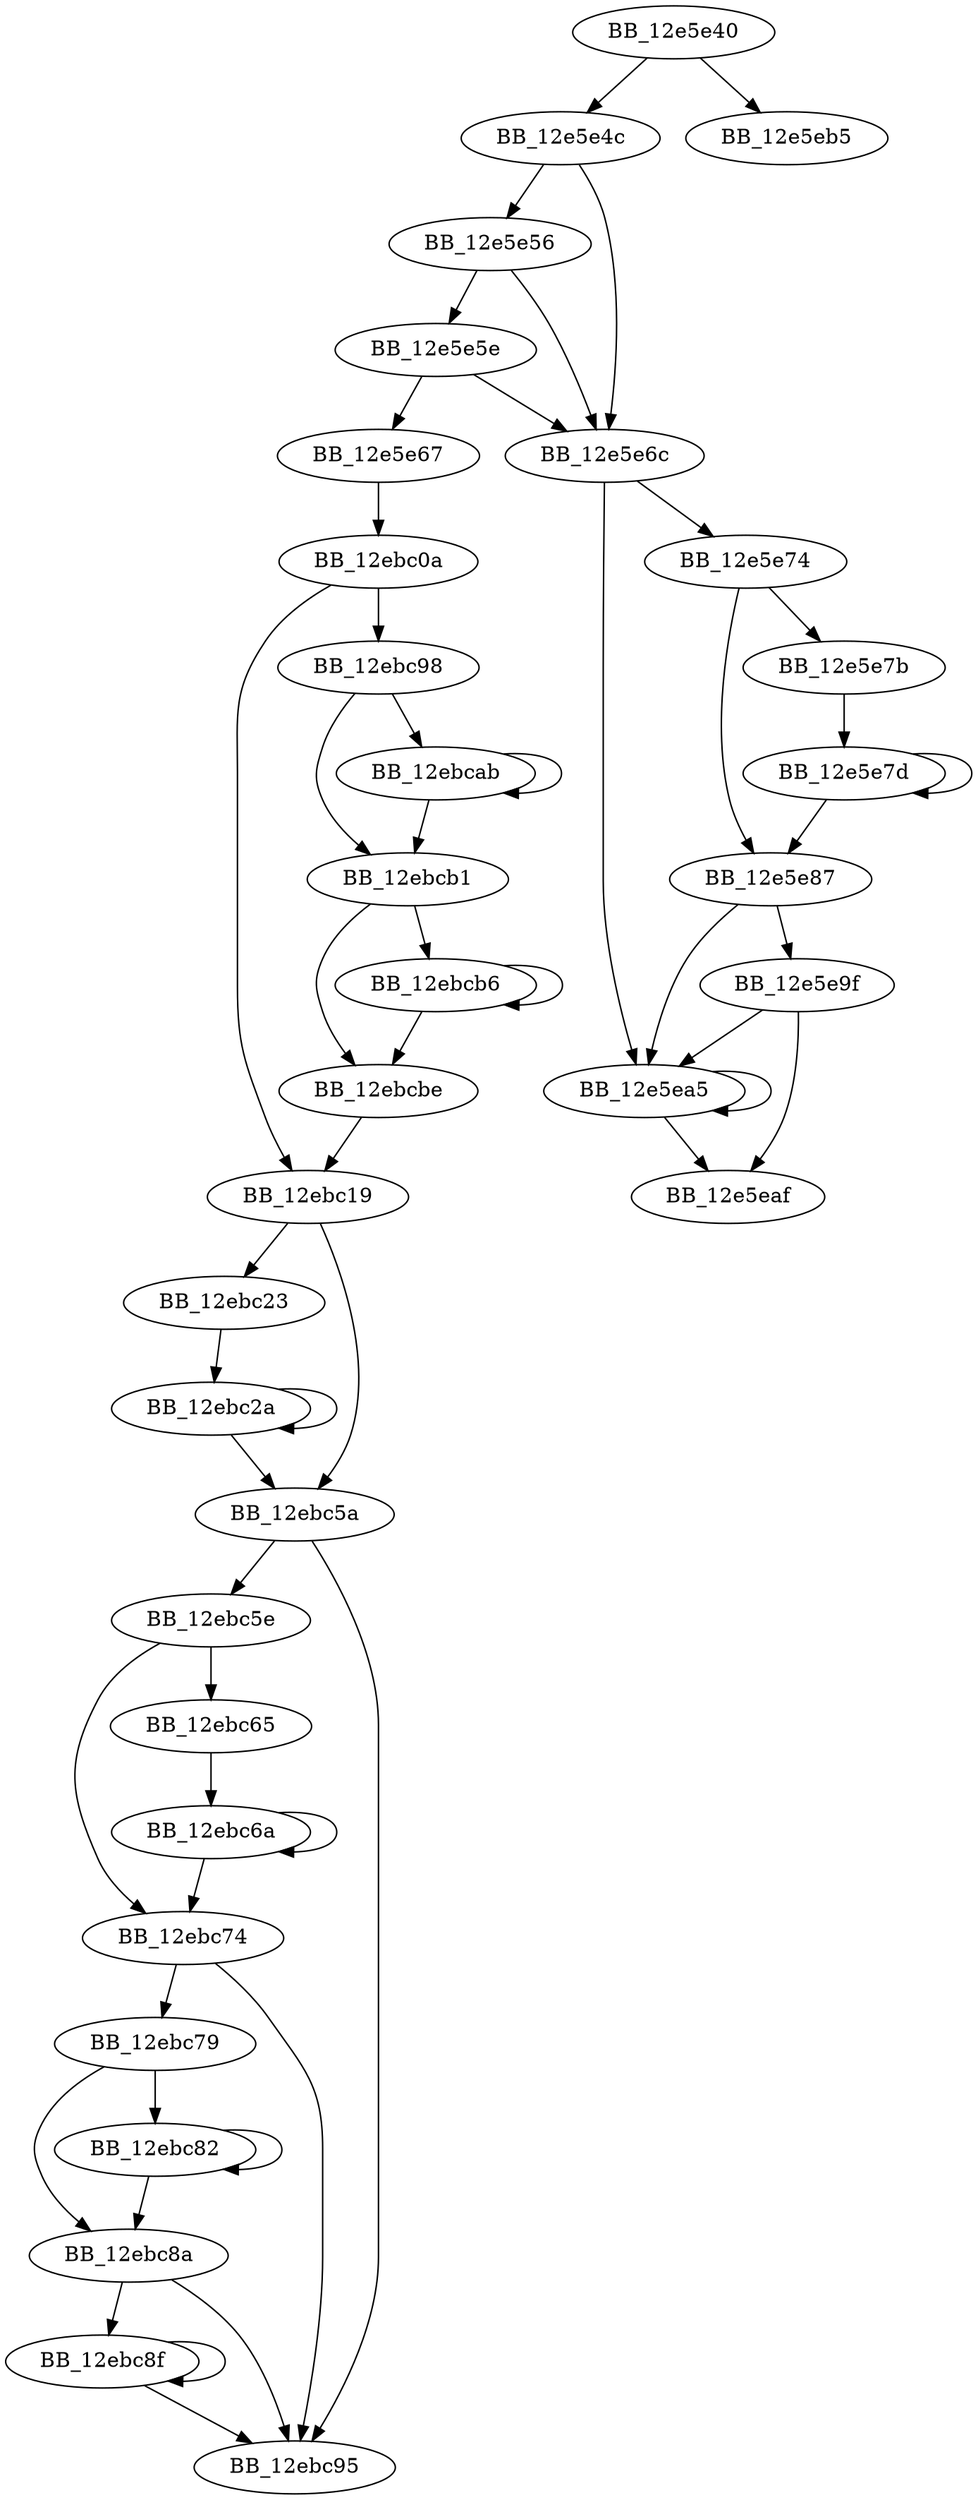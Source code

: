 DiGraph _memset{
BB_12e5e40->BB_12e5e4c
BB_12e5e40->BB_12e5eb5
BB_12e5e4c->BB_12e5e56
BB_12e5e4c->BB_12e5e6c
BB_12e5e56->BB_12e5e5e
BB_12e5e56->BB_12e5e6c
BB_12e5e5e->BB_12e5e67
BB_12e5e5e->BB_12e5e6c
BB_12e5e67->BB_12ebc0a
BB_12e5e6c->BB_12e5e74
BB_12e5e6c->BB_12e5ea5
BB_12e5e74->BB_12e5e7b
BB_12e5e74->BB_12e5e87
BB_12e5e7b->BB_12e5e7d
BB_12e5e7d->BB_12e5e7d
BB_12e5e7d->BB_12e5e87
BB_12e5e87->BB_12e5e9f
BB_12e5e87->BB_12e5ea5
BB_12e5e9f->BB_12e5ea5
BB_12e5e9f->BB_12e5eaf
BB_12e5ea5->BB_12e5ea5
BB_12e5ea5->BB_12e5eaf
BB_12ebc0a->BB_12ebc19
BB_12ebc0a->BB_12ebc98
BB_12ebc19->BB_12ebc23
BB_12ebc19->BB_12ebc5a
BB_12ebc23->BB_12ebc2a
BB_12ebc2a->BB_12ebc2a
BB_12ebc2a->BB_12ebc5a
BB_12ebc5a->BB_12ebc5e
BB_12ebc5a->BB_12ebc95
BB_12ebc5e->BB_12ebc65
BB_12ebc5e->BB_12ebc74
BB_12ebc65->BB_12ebc6a
BB_12ebc6a->BB_12ebc6a
BB_12ebc6a->BB_12ebc74
BB_12ebc74->BB_12ebc79
BB_12ebc74->BB_12ebc95
BB_12ebc79->BB_12ebc82
BB_12ebc79->BB_12ebc8a
BB_12ebc82->BB_12ebc82
BB_12ebc82->BB_12ebc8a
BB_12ebc8a->BB_12ebc8f
BB_12ebc8a->BB_12ebc95
BB_12ebc8f->BB_12ebc8f
BB_12ebc8f->BB_12ebc95
BB_12ebc98->BB_12ebcab
BB_12ebc98->BB_12ebcb1
BB_12ebcab->BB_12ebcab
BB_12ebcab->BB_12ebcb1
BB_12ebcb1->BB_12ebcb6
BB_12ebcb1->BB_12ebcbe
BB_12ebcb6->BB_12ebcb6
BB_12ebcb6->BB_12ebcbe
BB_12ebcbe->BB_12ebc19
}
